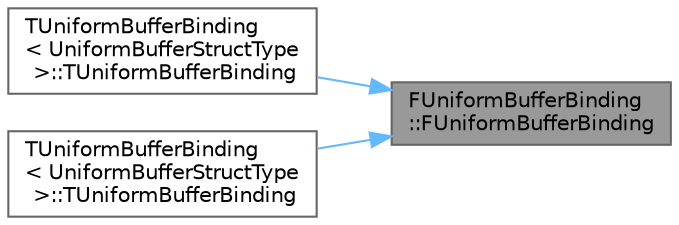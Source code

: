 digraph "FUniformBufferBinding::FUniformBufferBinding"
{
 // INTERACTIVE_SVG=YES
 // LATEX_PDF_SIZE
  bgcolor="transparent";
  edge [fontname=Helvetica,fontsize=10,labelfontname=Helvetica,labelfontsize=10];
  node [fontname=Helvetica,fontsize=10,shape=box,height=0.2,width=0.4];
  rankdir="RL";
  Node1 [id="Node000001",label="FUniformBufferBinding\l::FUniformBufferBinding",height=0.2,width=0.4,color="gray40", fillcolor="grey60", style="filled", fontcolor="black",tooltip=" "];
  Node1 -> Node2 [id="edge1_Node000001_Node000002",dir="back",color="steelblue1",style="solid",tooltip=" "];
  Node2 [id="Node000002",label="TUniformBufferBinding\l\< UniformBufferStructType\l \>::TUniformBufferBinding",height=0.2,width=0.4,color="grey40", fillcolor="white", style="filled",URL="$db/d95/classTUniformBufferBinding.html#aab77311ac3024195598b333e4006e585",tooltip=" "];
  Node1 -> Node3 [id="edge2_Node000001_Node000003",dir="back",color="steelblue1",style="solid",tooltip=" "];
  Node3 [id="Node000003",label="TUniformBufferBinding\l\< UniformBufferStructType\l \>::TUniformBufferBinding",height=0.2,width=0.4,color="grey40", fillcolor="white", style="filled",URL="$db/d95/classTUniformBufferBinding.html#abacbd7ed912b830da25b422fde722b62",tooltip=" "];
}

